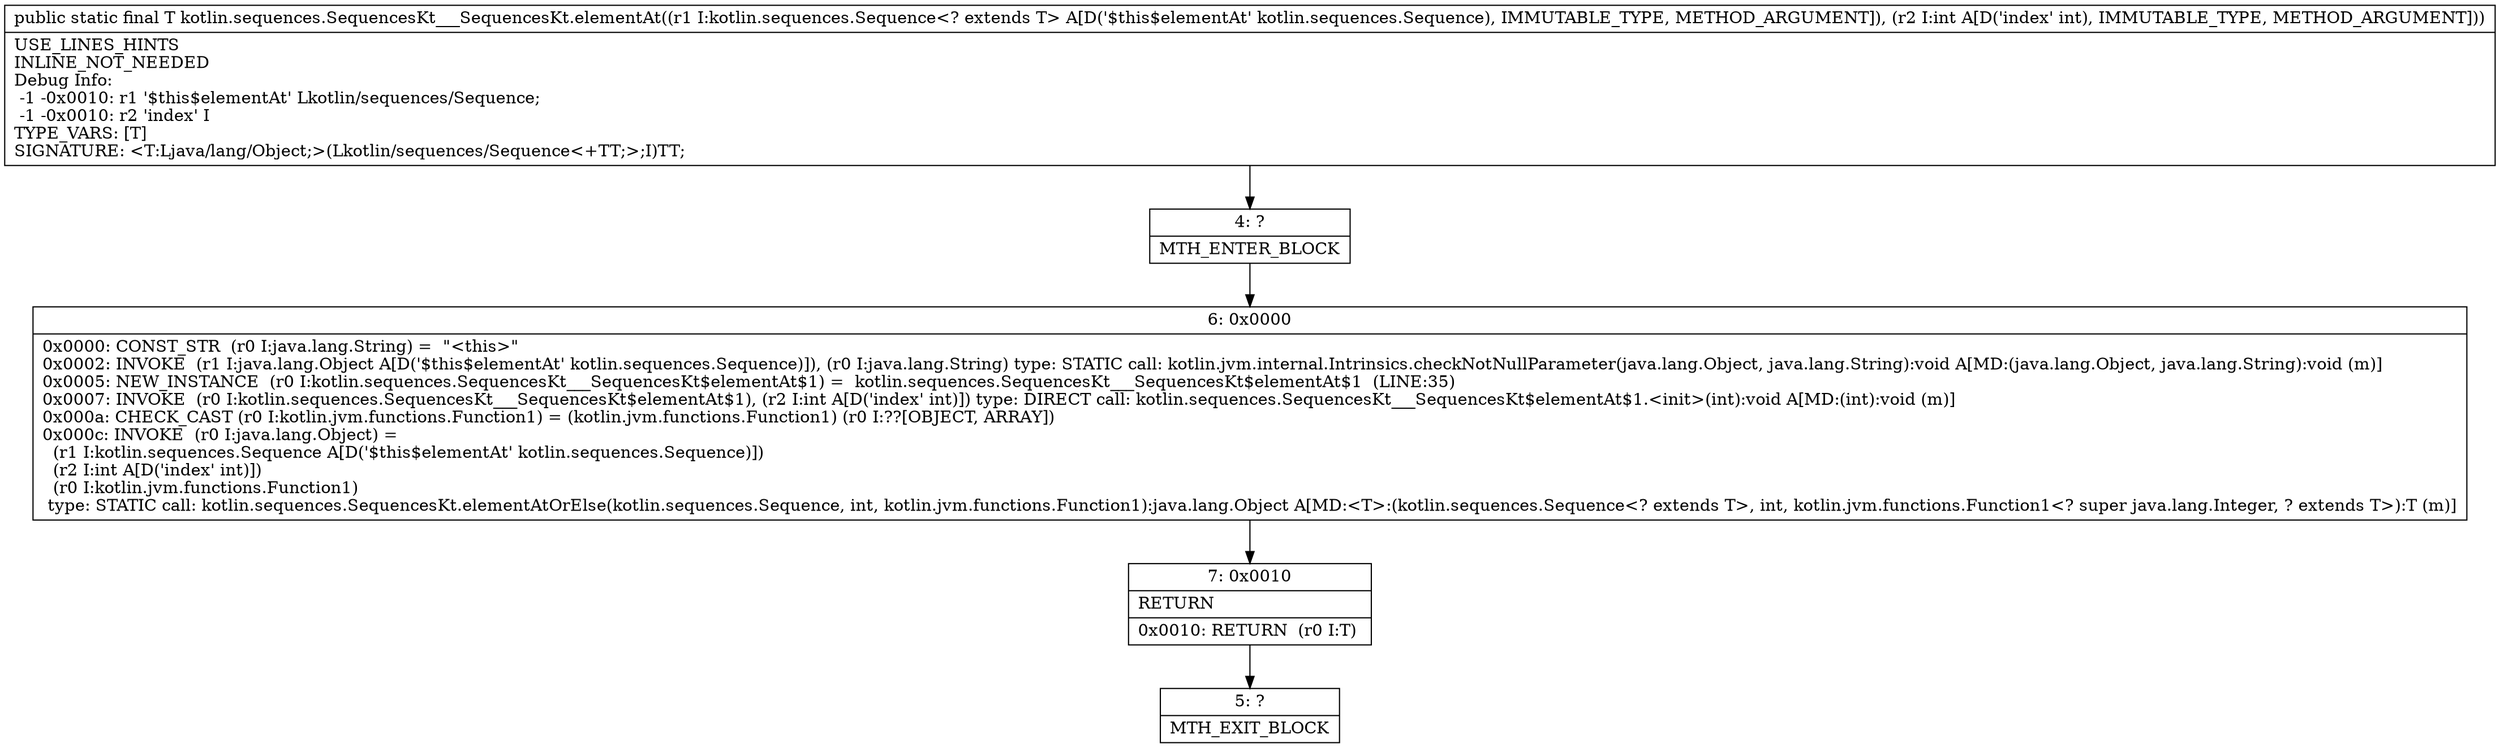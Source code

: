 digraph "CFG forkotlin.sequences.SequencesKt___SequencesKt.elementAt(Lkotlin\/sequences\/Sequence;I)Ljava\/lang\/Object;" {
Node_4 [shape=record,label="{4\:\ ?|MTH_ENTER_BLOCK\l}"];
Node_6 [shape=record,label="{6\:\ 0x0000|0x0000: CONST_STR  (r0 I:java.lang.String) =  \"\<this\>\" \l0x0002: INVOKE  (r1 I:java.lang.Object A[D('$this$elementAt' kotlin.sequences.Sequence)]), (r0 I:java.lang.String) type: STATIC call: kotlin.jvm.internal.Intrinsics.checkNotNullParameter(java.lang.Object, java.lang.String):void A[MD:(java.lang.Object, java.lang.String):void (m)]\l0x0005: NEW_INSTANCE  (r0 I:kotlin.sequences.SequencesKt___SequencesKt$elementAt$1) =  kotlin.sequences.SequencesKt___SequencesKt$elementAt$1  (LINE:35)\l0x0007: INVOKE  (r0 I:kotlin.sequences.SequencesKt___SequencesKt$elementAt$1), (r2 I:int A[D('index' int)]) type: DIRECT call: kotlin.sequences.SequencesKt___SequencesKt$elementAt$1.\<init\>(int):void A[MD:(int):void (m)]\l0x000a: CHECK_CAST (r0 I:kotlin.jvm.functions.Function1) = (kotlin.jvm.functions.Function1) (r0 I:??[OBJECT, ARRAY]) \l0x000c: INVOKE  (r0 I:java.lang.Object) = \l  (r1 I:kotlin.sequences.Sequence A[D('$this$elementAt' kotlin.sequences.Sequence)])\l  (r2 I:int A[D('index' int)])\l  (r0 I:kotlin.jvm.functions.Function1)\l type: STATIC call: kotlin.sequences.SequencesKt.elementAtOrElse(kotlin.sequences.Sequence, int, kotlin.jvm.functions.Function1):java.lang.Object A[MD:\<T\>:(kotlin.sequences.Sequence\<? extends T\>, int, kotlin.jvm.functions.Function1\<? super java.lang.Integer, ? extends T\>):T (m)]\l}"];
Node_7 [shape=record,label="{7\:\ 0x0010|RETURN\l|0x0010: RETURN  (r0 I:T) \l}"];
Node_5 [shape=record,label="{5\:\ ?|MTH_EXIT_BLOCK\l}"];
MethodNode[shape=record,label="{public static final T kotlin.sequences.SequencesKt___SequencesKt.elementAt((r1 I:kotlin.sequences.Sequence\<? extends T\> A[D('$this$elementAt' kotlin.sequences.Sequence), IMMUTABLE_TYPE, METHOD_ARGUMENT]), (r2 I:int A[D('index' int), IMMUTABLE_TYPE, METHOD_ARGUMENT]))  | USE_LINES_HINTS\lINLINE_NOT_NEEDED\lDebug Info:\l  \-1 \-0x0010: r1 '$this$elementAt' Lkotlin\/sequences\/Sequence;\l  \-1 \-0x0010: r2 'index' I\lTYPE_VARS: [T]\lSIGNATURE: \<T:Ljava\/lang\/Object;\>(Lkotlin\/sequences\/Sequence\<+TT;\>;I)TT;\l}"];
MethodNode -> Node_4;Node_4 -> Node_6;
Node_6 -> Node_7;
Node_7 -> Node_5;
}

